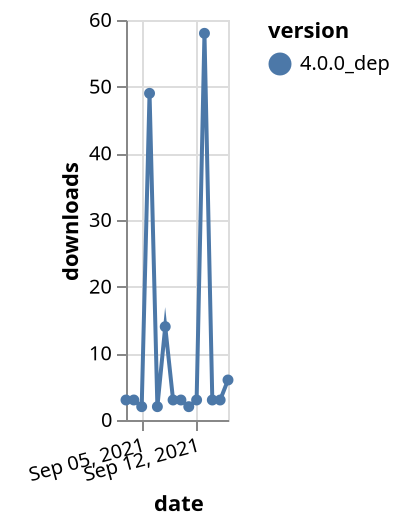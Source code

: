{"$schema": "https://vega.github.io/schema/vega-lite/v5.json", "description": "A simple bar chart with embedded data.", "data": {"values": [{"date": "2021-09-03", "total": 18250, "delta": 3, "version": "4.0.0_dep"}, {"date": "2021-09-04", "total": 18253, "delta": 3, "version": "4.0.0_dep"}, {"date": "2021-09-05", "total": 18255, "delta": 2, "version": "4.0.0_dep"}, {"date": "2021-09-06", "total": 18304, "delta": 49, "version": "4.0.0_dep"}, {"date": "2021-09-07", "total": 18306, "delta": 2, "version": "4.0.0_dep"}, {"date": "2021-09-08", "total": 18320, "delta": 14, "version": "4.0.0_dep"}, {"date": "2021-09-09", "total": 18323, "delta": 3, "version": "4.0.0_dep"}, {"date": "2021-09-10", "total": 18326, "delta": 3, "version": "4.0.0_dep"}, {"date": "2021-09-11", "total": 18328, "delta": 2, "version": "4.0.0_dep"}, {"date": "2021-09-12", "total": 18331, "delta": 3, "version": "4.0.0_dep"}, {"date": "2021-09-13", "total": 18389, "delta": 58, "version": "4.0.0_dep"}, {"date": "2021-09-14", "total": 18392, "delta": 3, "version": "4.0.0_dep"}, {"date": "2021-09-15", "total": 18395, "delta": 3, "version": "4.0.0_dep"}, {"date": "2021-09-16", "total": 18401, "delta": 6, "version": "4.0.0_dep"}]}, "width": "container", "mark": {"type": "line", "point": {"filled": true}}, "encoding": {"x": {"field": "date", "type": "temporal", "timeUnit": "yearmonthdate", "title": "date", "axis": {"labelAngle": -15}}, "y": {"field": "delta", "type": "quantitative", "title": "downloads"}, "color": {"field": "version", "type": "nominal"}, "tooltip": {"field": "delta"}}}